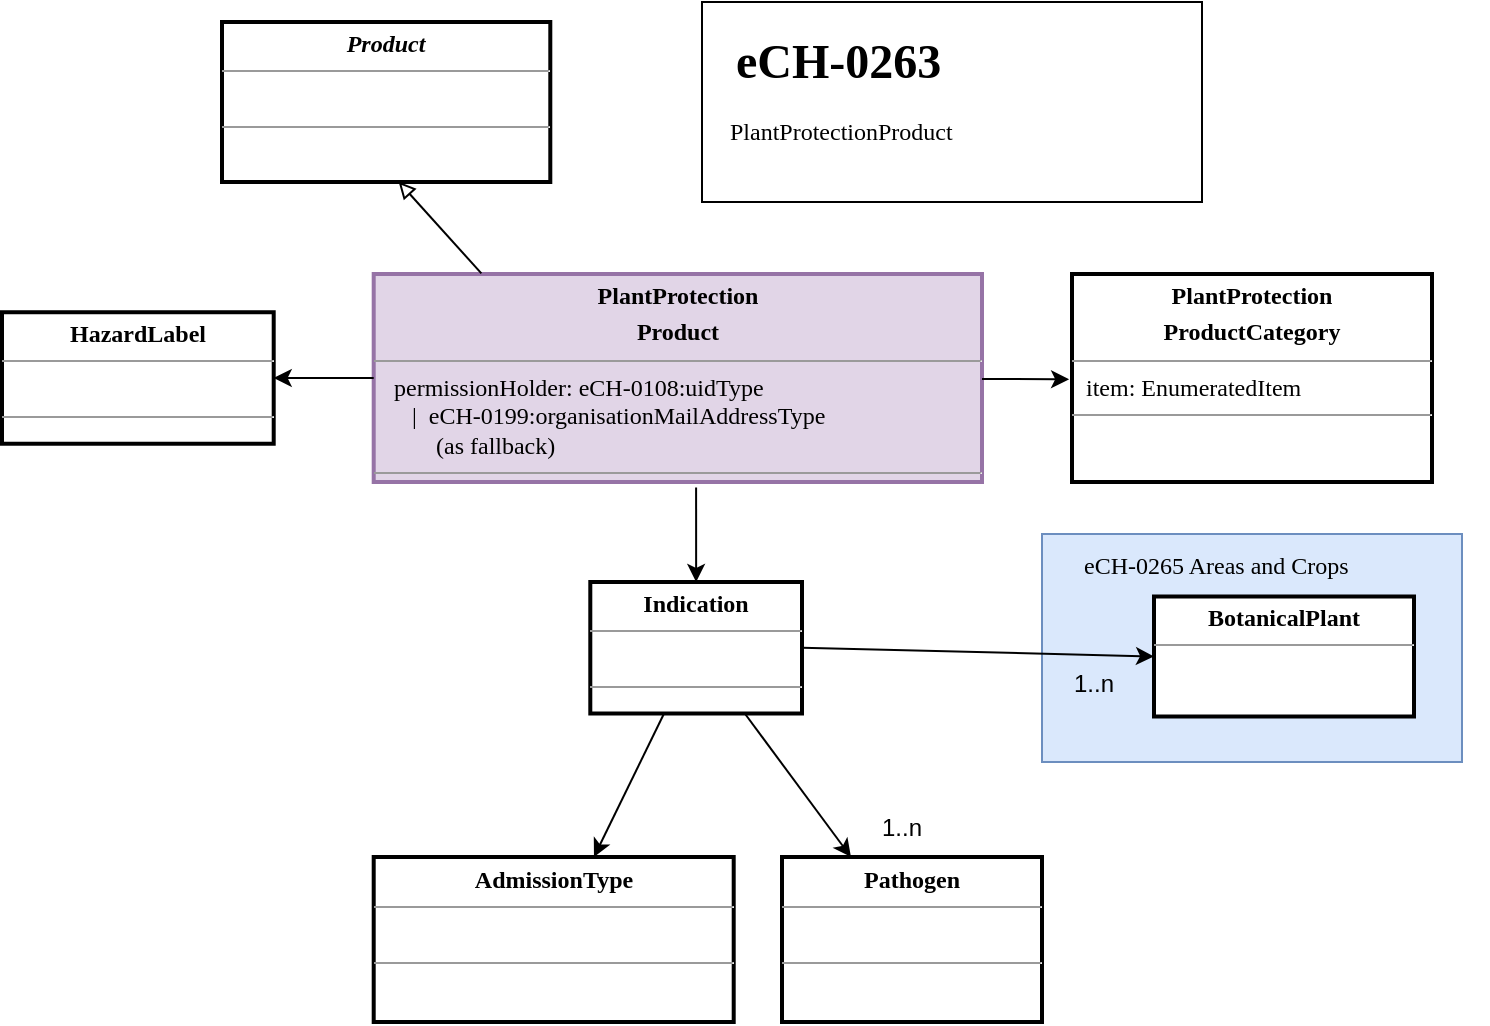 <mxfile version="20.5.3" type="embed"><diagram name="Page-1" id="4TX2ljQ4K9UuKOcrYJfa"><mxGraphModel dx="1878" dy="797" grid="1" gridSize="10" guides="1" tooltips="1" connect="1" arrows="1" fold="1" page="1" pageScale="1" pageWidth="850" pageHeight="1100" math="0" shadow="0"><root><mxCell id="0"/><mxCell id="1" parent="0"/><mxCell id="10" value="" style="rounded=0;whiteSpace=wrap;html=1;" vertex="1" parent="1"><mxGeometry x="-410" y="110" width="250" height="100" as="geometry"/></mxCell><mxCell id="PEi03XakC4wtV7aFMW17-1" value="&lt;p style=&quot;margin:0px;margin-top:4px;text-align:center;&quot;&gt;&lt;b&gt;PlantProtection&lt;/b&gt;&lt;/p&gt;&lt;p style=&quot;margin:0px;margin-top:4px;text-align:center;&quot;&gt;&lt;b&gt;Product&lt;/b&gt;&lt;/p&gt;&lt;hr size=&quot;1&quot;&gt;&lt;p style=&quot;margin:0px;margin-left:4px;&quot;&gt;&amp;nbsp; permissionHolder: eCH-0108:uidType&lt;/p&gt;&lt;p style=&quot;margin:0px;margin-left:4px;&quot;&gt;&amp;nbsp; &amp;nbsp; &amp;nbsp;|&amp;nbsp; eCH-0199:organisationMailAddressType&lt;br&gt;&lt;/p&gt;&lt;p style=&quot;margin:0px;margin-left:4px;&quot;&gt;&amp;nbsp; &amp;nbsp; &amp;nbsp; &amp;nbsp; &amp;nbsp;(as fallback)&lt;/p&gt;&lt;hr size=&quot;1&quot;&gt;&lt;p style=&quot;margin:0px;margin-left:4px;&quot;&gt;&lt;br&gt;&lt;/p&gt;" style="verticalAlign=top;align=left;overflow=fill;fontSize=12;fontFamily=Verdana;html=1;sketch=0;strokeWidth=2;fillColor=#e1d5e7;strokeColor=#9673a6;" parent="1" vertex="1"><mxGeometry x="-574.15" y="246" width="304.15" height="104" as="geometry"/></mxCell><mxCell id="PEi03XakC4wtV7aFMW17-3" value="" style="endArrow=classic;html=1;sketch=0;fontFamily=Verdana;curved=1;exitX=0.53;exitY=1.026;exitDx=0;exitDy=0;exitPerimeter=0;" parent="1" source="PEi03XakC4wtV7aFMW17-1" target="PEi03XakC4wtV7aFMW17-12" edge="1"><mxGeometry width="50" height="50" relative="1" as="geometry"><mxPoint x="-86.311" y="460.5" as="sourcePoint"/><mxPoint x="-54.537" y="431" as="targetPoint"/></mxGeometry></mxCell><mxCell id="PEi03XakC4wtV7aFMW17-7" value="" style="endArrow=classic;html=1;sketch=0;fontFamily=Verdana;curved=1;entryX=-0.008;entryY=0.506;entryDx=0;entryDy=0;entryPerimeter=0;" parent="1" source="PEi03XakC4wtV7aFMW17-1" target="PEi03XakC4wtV7aFMW17-11" edge="1"><mxGeometry width="50" height="50" relative="1" as="geometry"><mxPoint x="-362.8" y="87.415" as="sourcePoint"/><mxPoint x="-475.68" y="99.863" as="targetPoint"/></mxGeometry></mxCell><mxCell id="PEi03XakC4wtV7aFMW17-11" value="&lt;p style=&quot;margin:0px;margin-top:4px;text-align:center;&quot;&gt;&lt;b&gt;PlantProtection&lt;/b&gt;&lt;/p&gt;&lt;p style=&quot;margin:0px;margin-top:4px;text-align:center;&quot;&gt;&lt;b&gt;ProductCategory&lt;/b&gt;&lt;/p&gt;&lt;hr size=&quot;1&quot;&gt;&lt;p style=&quot;margin:0px;margin-left:4px;&quot;&gt;&amp;nbsp;item: EnumeratedItem&lt;br&gt;&lt;/p&gt;&lt;hr size=&quot;1&quot;&gt;&lt;p style=&quot;margin:0px;margin-left:4px;&quot;&gt;&lt;br&gt;&lt;/p&gt;" style="verticalAlign=top;align=left;overflow=fill;fontSize=12;fontFamily=Verdana;html=1;sketch=0;strokeWidth=2;" parent="1" vertex="1"><mxGeometry x="-225" y="246" width="180" height="104" as="geometry"/></mxCell><mxCell id="PEi03XakC4wtV7aFMW17-12" value="&lt;p style=&quot;margin:0px;margin-top:4px;text-align:center;&quot;&gt;&lt;b style=&quot;background-color: initial;&quot;&gt;Indication&lt;/b&gt;&lt;/p&gt;&lt;hr size=&quot;1&quot;&gt;&lt;p style=&quot;margin:0px;margin-left:4px;&quot;&gt;&amp;nbsp;&lt;br&gt;&lt;/p&gt;&lt;hr size=&quot;1&quot;&gt;&lt;p style=&quot;margin:0px;margin-left:4px;&quot;&gt;&lt;br&gt;&lt;/p&gt;" style="verticalAlign=top;align=left;overflow=fill;fontSize=12;fontFamily=Verdana;html=1;sketch=0;strokeWidth=2;" parent="1" vertex="1"><mxGeometry x="-465.85" y="400" width="105.85" height="65.75" as="geometry"/></mxCell><mxCell id="PEi03XakC4wtV7aFMW17-21" value="" style="endArrow=classic;html=1;sketch=0;fontFamily=Verdana;curved=1;" parent="1" source="PEi03XakC4wtV7aFMW17-12" target="PEi03XakC4wtV7aFMW17-24" edge="1"><mxGeometry width="50" height="50" relative="1" as="geometry"><mxPoint x="-211.586" y="381.97" as="sourcePoint"/><mxPoint x="-58.65" y="427.5" as="targetPoint"/></mxGeometry></mxCell><mxCell id="PEi03XakC4wtV7aFMW17-24" value="&lt;p style=&quot;margin:0px;margin-top:4px;text-align:center;&quot;&gt;&lt;b&gt;Pathogen&lt;/b&gt;&lt;/p&gt;&lt;hr size=&quot;1&quot;&gt;&lt;p style=&quot;margin:0px;margin-left:4px;&quot;&gt;&amp;nbsp;&lt;br&gt;&lt;/p&gt;&lt;hr size=&quot;1&quot;&gt;&lt;p style=&quot;margin:0px;margin-left:4px;&quot;&gt;&lt;br&gt;&lt;/p&gt;" style="verticalAlign=top;align=left;overflow=fill;fontSize=12;fontFamily=Verdana;html=1;sketch=0;strokeWidth=2;" parent="1" vertex="1"><mxGeometry x="-370" y="537.5" width="130" height="82.5" as="geometry"/></mxCell><mxCell id="PEi03XakC4wtV7aFMW17-31" value="&lt;p style=&quot;margin:0px;margin-top:4px;text-align:center;&quot;&gt;&lt;b&gt;Admission&lt;/b&gt;&lt;b style=&quot;background-color: initial;&quot;&gt;Type&lt;/b&gt;&lt;/p&gt;&lt;hr size=&quot;1&quot;&gt;&lt;p style=&quot;margin:0px;margin-left:4px;&quot;&gt;&amp;nbsp;&amp;nbsp;&lt;/p&gt;&lt;hr size=&quot;1&quot;&gt;&lt;p style=&quot;margin:0px;margin-left:4px;&quot;&gt;&lt;br&gt;&lt;/p&gt;" style="verticalAlign=top;align=left;overflow=fill;fontSize=12;fontFamily=Verdana;html=1;sketch=0;strokeWidth=2;" parent="1" vertex="1"><mxGeometry x="-574.15" y="537.5" width="180" height="82.5" as="geometry"/></mxCell><mxCell id="PEi03XakC4wtV7aFMW17-32" value="" style="endArrow=classic;html=1;sketch=0;fontFamily=Verdana;curved=1;" parent="1" source="PEi03XakC4wtV7aFMW17-12" target="PEi03XakC4wtV7aFMW17-31" edge="1"><mxGeometry width="50" height="50" relative="1" as="geometry"><mxPoint x="-273.5" y="380" as="sourcePoint"/><mxPoint x="-293.5" y="410" as="targetPoint"/></mxGeometry></mxCell><mxCell id="PEi03XakC4wtV7aFMW17-34" value="&lt;p style=&quot;margin:0px;margin-top:4px;text-align:center;&quot;&gt;&lt;b style=&quot;background-color: initial;&quot;&gt;HazardLabel&lt;/b&gt;&lt;/p&gt;&lt;hr size=&quot;1&quot;&gt;&lt;p style=&quot;margin:0px;margin-left:4px;&quot;&gt;&amp;nbsp;&lt;br&gt;&lt;/p&gt;&lt;hr size=&quot;1&quot;&gt;&lt;p style=&quot;margin:0px;margin-left:4px;&quot;&gt;&lt;br&gt;&lt;/p&gt;" style="verticalAlign=top;align=left;overflow=fill;fontSize=12;fontFamily=Verdana;html=1;sketch=0;strokeWidth=2;" parent="1" vertex="1"><mxGeometry x="-760" y="265.12" width="135.85" height="65.75" as="geometry"/></mxCell><mxCell id="PEi03XakC4wtV7aFMW17-35" value="" style="endArrow=classic;html=1;sketch=0;fontFamily=Verdana;curved=1;" parent="1" source="PEi03XakC4wtV7aFMW17-1" target="PEi03XakC4wtV7aFMW17-34" edge="1"><mxGeometry width="50" height="50" relative="1" as="geometry"><mxPoint x="-462" y="341" as="sourcePoint"/><mxPoint x="-293" y="407" as="targetPoint"/></mxGeometry></mxCell><mxCell id="2" value="&lt;p style=&quot;margin:0px;margin-top:4px;text-align:center;&quot;&gt;&lt;b&gt;&lt;i&gt;Product&lt;/i&gt;&lt;/b&gt;&lt;/p&gt;&lt;hr size=&quot;1&quot;&gt;&lt;p style=&quot;margin:0px;margin-left:4px;&quot;&gt;&lt;br&gt;&lt;/p&gt;&lt;hr size=&quot;1&quot;&gt;&lt;p style=&quot;margin:0px;margin-left:4px;&quot;&gt;&lt;br&gt;&lt;/p&gt;" style="verticalAlign=top;align=left;overflow=fill;fontSize=12;fontFamily=Verdana;html=1;sketch=0;strokeWidth=2;" vertex="1" parent="1"><mxGeometry x="-650" y="120" width="164.15" height="80" as="geometry"/></mxCell><mxCell id="5" value="" style="endArrow=block;html=1;sketch=0;fontFamily=Verdana;curved=1;endFill=0;exitX=0.177;exitY=-0.003;exitDx=0;exitDy=0;entryX=0.538;entryY=0.998;entryDx=0;entryDy=0;entryPerimeter=0;exitPerimeter=0;" edge="1" parent="1" source="PEi03XakC4wtV7aFMW17-1" target="2"><mxGeometry width="50" height="50" relative="1" as="geometry"><mxPoint x="-1071.8" y="736" as="sourcePoint"/><mxPoint x="-1094.18" y="619.7" as="targetPoint"/></mxGeometry></mxCell><mxCell id="6" value="&lt;h1&gt;&lt;span style=&quot;background-color: initial;&quot;&gt;eCH-0263&lt;/span&gt;&lt;/h1&gt;&lt;div&gt;&lt;br&gt;&lt;/div&gt;" style="text;html=1;strokeColor=none;fillColor=none;spacing=5;spacingTop=-20;whiteSpace=wrap;overflow=hidden;rounded=0;strokeWidth=2;fontFamily=Verdana;" vertex="1" parent="1"><mxGeometry x="-398.5" y="120" width="195.7" height="80" as="geometry"/></mxCell><mxCell id="7" value="PlantProtectionProduct" style="text;html=1;strokeColor=none;fillColor=none;align=left;verticalAlign=middle;whiteSpace=wrap;rounded=0;strokeWidth=2;fontFamily=Verdana;" vertex="1" parent="1"><mxGeometry x="-398.5" y="160" width="226.4" height="30" as="geometry"/></mxCell><mxCell id="11" value="" style="rounded=0;whiteSpace=wrap;html=1;fillColor=#dae8fc;strokeColor=#6c8ebf;fontFamily=Verdana;" vertex="1" parent="1"><mxGeometry x="-240" y="376" width="210" height="114" as="geometry"/></mxCell><mxCell id="12" value="eCH-0265 Areas and Crops" style="text;html=1;strokeColor=none;fillColor=none;align=left;verticalAlign=middle;whiteSpace=wrap;rounded=0;strokeWidth=2;fontFamily=Verdana;" vertex="1" parent="1"><mxGeometry x="-221" y="377.25" width="204" height="30" as="geometry"/></mxCell><mxCell id="13" value="&lt;p style=&quot;margin:0px;margin-top:4px;text-align:center;&quot;&gt;&lt;b&gt;BotanicalPlant&lt;/b&gt;&lt;/p&gt;&lt;hr size=&quot;1&quot;&gt;&lt;p style=&quot;margin:0px;margin-left:4px;&quot;&gt;&lt;br&gt;&lt;/p&gt;" style="verticalAlign=top;align=left;overflow=fill;fontSize=12;fontFamily=Verdana;html=1;sketch=0;strokeWidth=2;" vertex="1" parent="1"><mxGeometry x="-184" y="407.25" width="130" height="60" as="geometry"/></mxCell><mxCell id="16" value="" style="endArrow=classic;html=1;sketch=0;fontFamily=Verdana;curved=1;entryX=0;entryY=0.5;entryDx=0;entryDy=0;exitX=1;exitY=0.5;exitDx=0;exitDy=0;" edge="1" parent="1" source="PEi03XakC4wtV7aFMW17-12" target="13"><mxGeometry width="50" height="50" relative="1" as="geometry"><mxPoint x="-376.349" y="475.75" as="sourcePoint"/><mxPoint x="-170" y="590" as="targetPoint"/></mxGeometry></mxCell><mxCell id="PEi03XakC4wtV7aFMW17-23" value="1..n" style="text;html=1;strokeColor=none;fillColor=none;align=center;verticalAlign=middle;whiteSpace=wrap;rounded=0;" parent="1" vertex="1"><mxGeometry x="-244" y="435.75" width="60" height="30" as="geometry"/></mxCell><mxCell id="38" value="1..n" style="text;html=1;strokeColor=none;fillColor=none;align=center;verticalAlign=middle;whiteSpace=wrap;rounded=0;" vertex="1" parent="1"><mxGeometry x="-340" y="507.5" width="60" height="30" as="geometry"/></mxCell></root></mxGraphModel></diagram></mxfile>